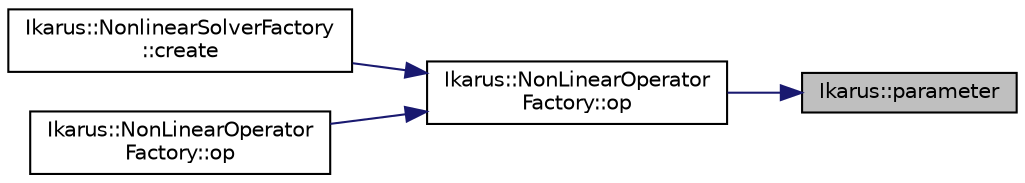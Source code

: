 digraph "Ikarus::parameter"
{
 // LATEX_PDF_SIZE
  edge [fontname="Helvetica",fontsize="10",labelfontname="Helvetica",labelfontsize="10"];
  node [fontname="Helvetica",fontsize="10",shape=record];
  rankdir="RL";
  Node1 [label="Ikarus::parameter",height=0.2,width=0.4,color="black", fillcolor="grey75", style="filled", fontcolor="black",tooltip="Creates a Parameter object."];
  Node1 -> Node2 [dir="back",color="midnightblue",fontsize="10",style="solid",fontname="Helvetica"];
  Node2 [label="Ikarus::NonLinearOperator\lFactory::op",height=0.2,width=0.4,color="black", fillcolor="white", style="filled",URL="$a01749.html#a644858005534ab498b1802bb633bb37b",tooltip=" "];
  Node2 -> Node3 [dir="back",color="midnightblue",fontsize="10",style="solid",fontname="Helvetica"];
  Node3 [label="Ikarus::NonlinearSolverFactory\l::create",height=0.2,width=0.4,color="black", fillcolor="white", style="filled",URL="$a01609.html#ae5da57e3dced6046dda504510e19bdbd",tooltip="Creates a nonlinear solver using the provided assembler."];
  Node2 -> Node4 [dir="back",color="midnightblue",fontsize="10",style="solid",fontname="Helvetica"];
  Node4 [label="Ikarus::NonLinearOperator\lFactory::op",height=0.2,width=0.4,color="black", fillcolor="white", style="filled",URL="$a01749.html#a3ad02994461a0e0948ea1e8ef557e562",tooltip=" "];
}

